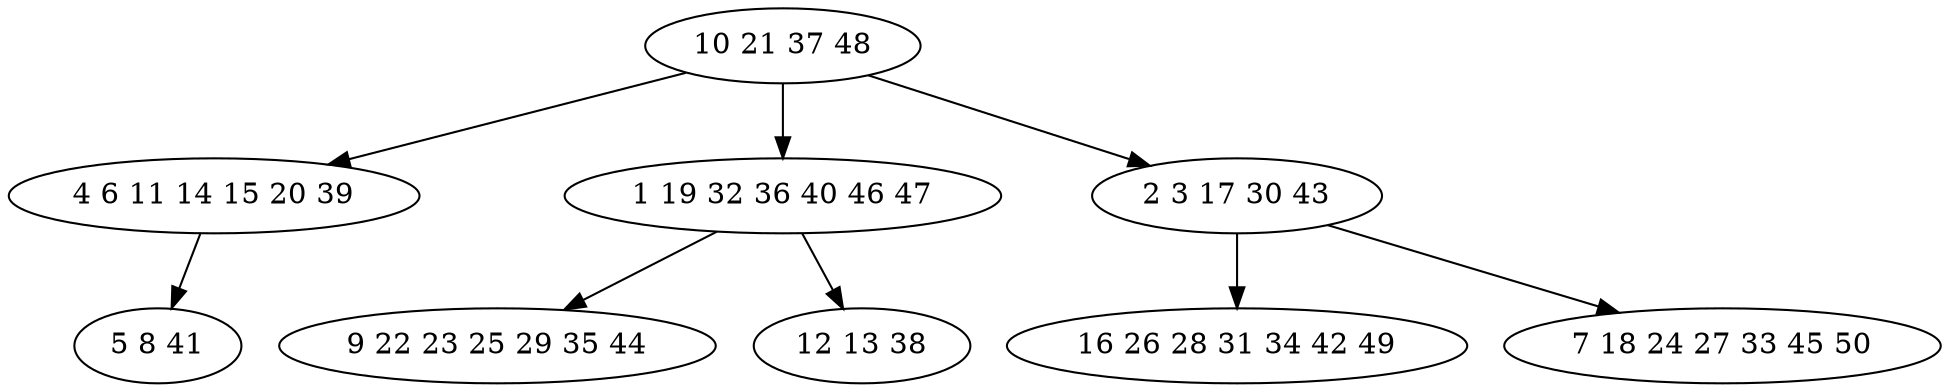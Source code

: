 digraph true_tree {
	"0" -> "1"
	"0" -> "2"
	"0" -> "3"
	"2" -> "4"
	"3" -> "5"
	"3" -> "6"
	"2" -> "7"
	"1" -> "8"
	"0" [label="10 21 37 48"];
	"1" [label="4 6 11 14 15 20 39"];
	"2" [label="1 19 32 36 40 46 47"];
	"3" [label="2 3 17 30 43"];
	"4" [label="9 22 23 25 29 35 44"];
	"5" [label="16 26 28 31 34 42 49"];
	"6" [label="7 18 24 27 33 45 50"];
	"7" [label="12 13 38"];
	"8" [label="5 8 41"];
}
